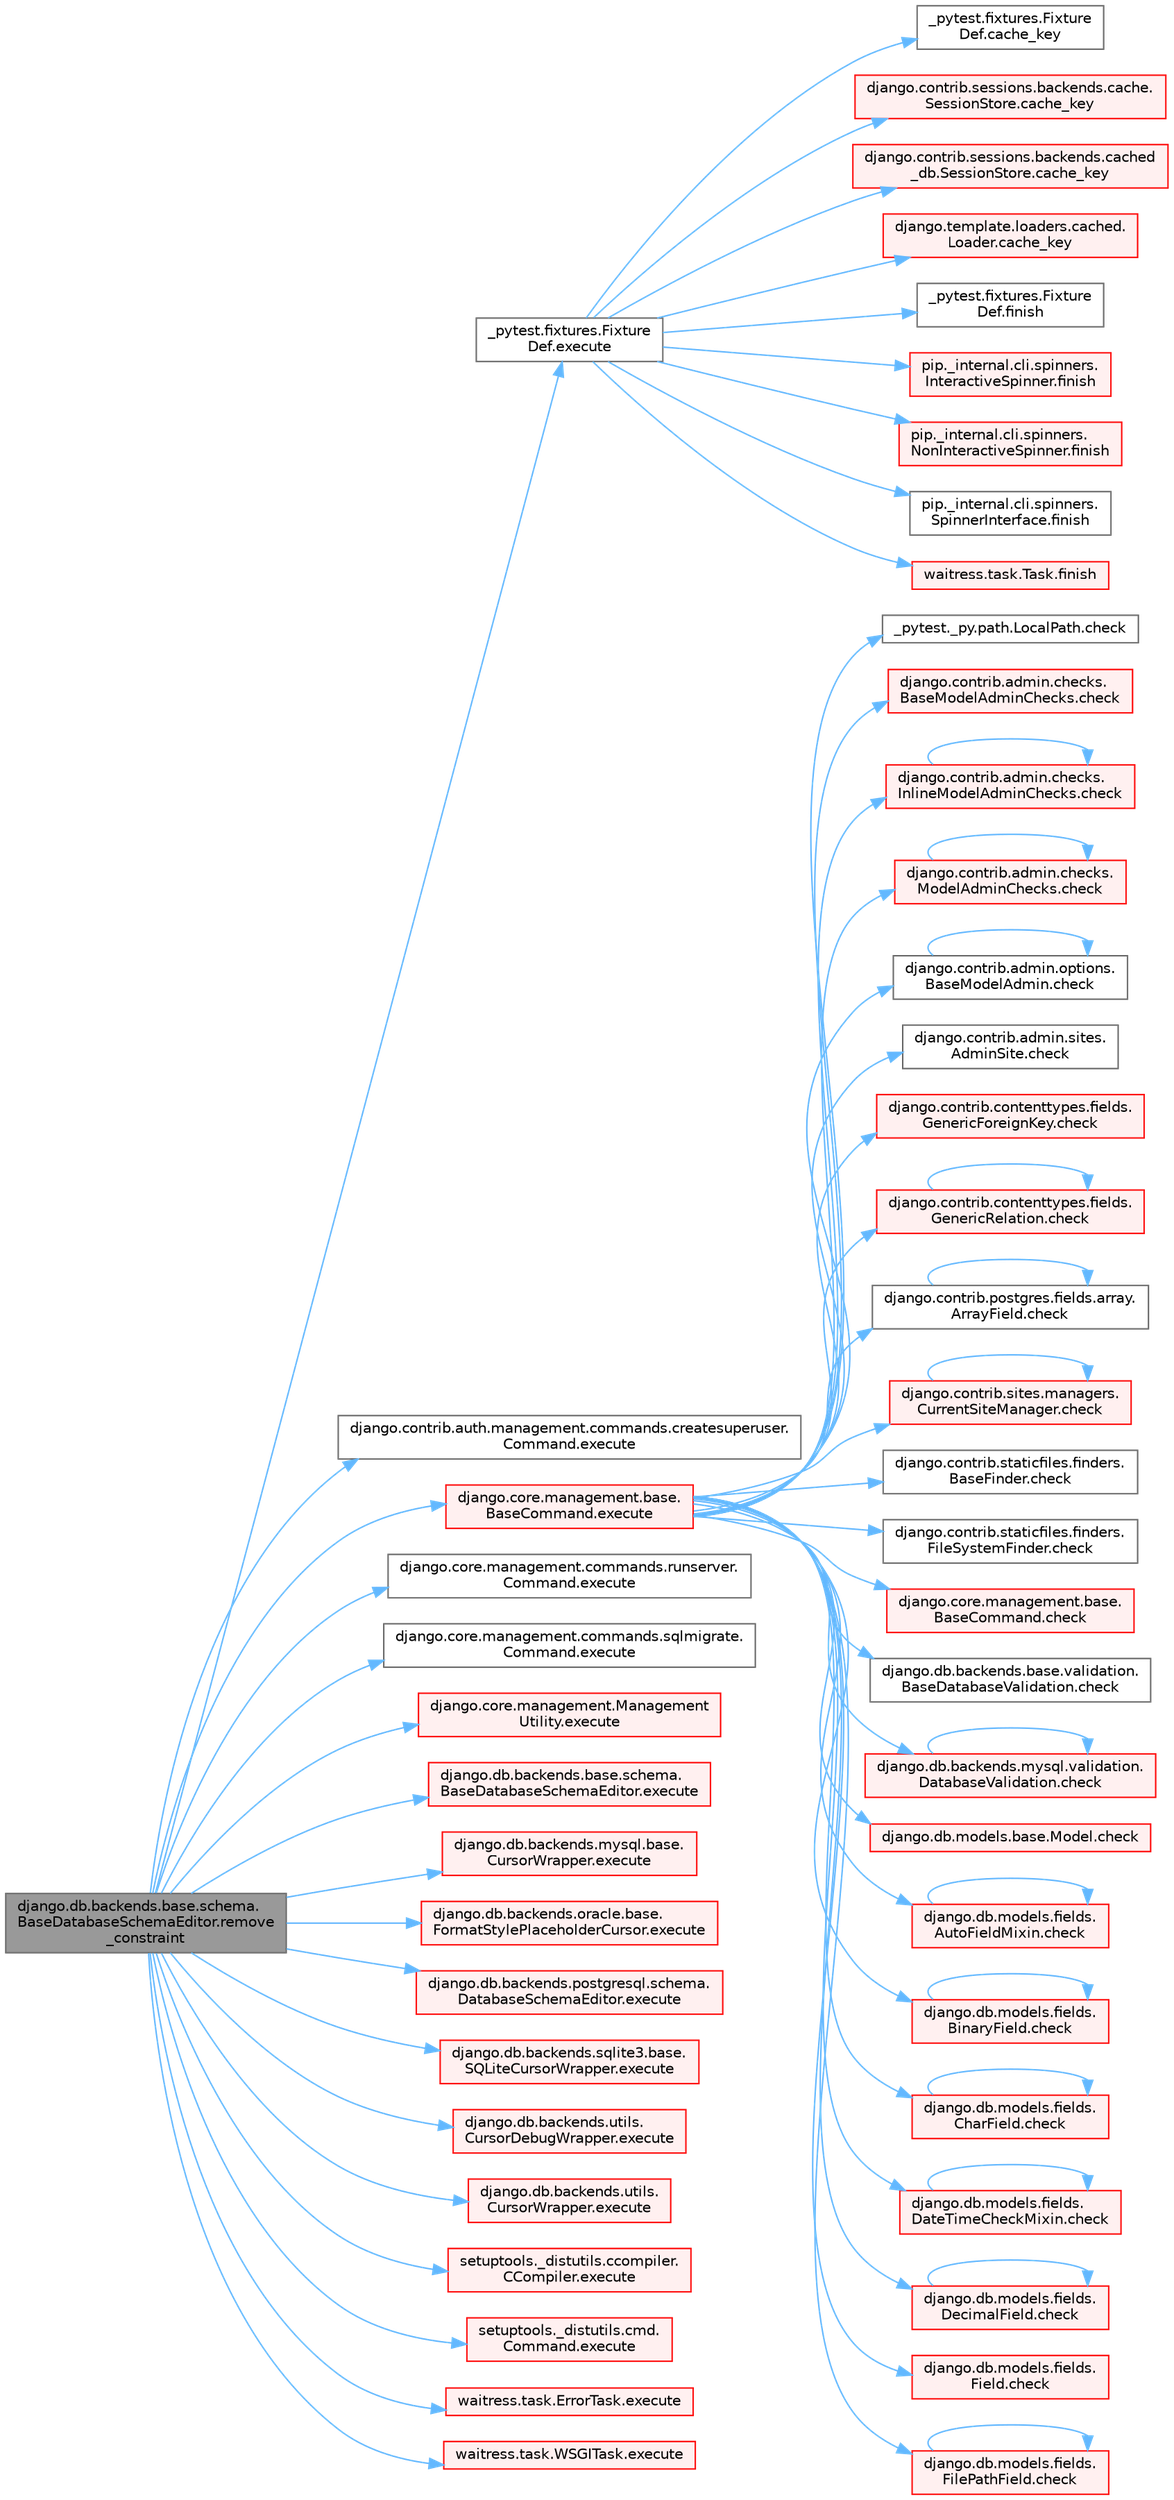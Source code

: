 digraph "django.db.backends.base.schema.BaseDatabaseSchemaEditor.remove_constraint"
{
 // LATEX_PDF_SIZE
  bgcolor="transparent";
  edge [fontname=Helvetica,fontsize=10,labelfontname=Helvetica,labelfontsize=10];
  node [fontname=Helvetica,fontsize=10,shape=box,height=0.2,width=0.4];
  rankdir="LR";
  Node1 [id="Node000001",label="django.db.backends.base.schema.\lBaseDatabaseSchemaEditor.remove\l_constraint",height=0.2,width=0.4,color="gray40", fillcolor="grey60", style="filled", fontcolor="black",tooltip=" "];
  Node1 -> Node2 [id="edge1_Node000001_Node000002",color="steelblue1",style="solid",tooltip=" "];
  Node2 [id="Node000002",label="_pytest.fixtures.Fixture\lDef.execute",height=0.2,width=0.4,color="grey40", fillcolor="white", style="filled",URL="$class__pytest_1_1fixtures_1_1_fixture_def.html#ac27e0caaadd6404ffc2715216b643993",tooltip=" "];
  Node2 -> Node3 [id="edge2_Node000002_Node000003",color="steelblue1",style="solid",tooltip=" "];
  Node3 [id="Node000003",label="_pytest.fixtures.Fixture\lDef.cache_key",height=0.2,width=0.4,color="grey40", fillcolor="white", style="filled",URL="$class__pytest_1_1fixtures_1_1_fixture_def.html#ad3f8a8a2b9cfb9282c8c3ddff700ccdd",tooltip=" "];
  Node2 -> Node4 [id="edge3_Node000002_Node000004",color="steelblue1",style="solid",tooltip=" "];
  Node4 [id="Node000004",label="django.contrib.sessions.backends.cache.\lSessionStore.cache_key",height=0.2,width=0.4,color="red", fillcolor="#FFF0F0", style="filled",URL="$classdjango_1_1contrib_1_1sessions_1_1backends_1_1cache_1_1_session_store.html#aaad1a2e0950477787b815baa4327f739",tooltip=" "];
  Node2 -> Node2883 [id="edge4_Node000002_Node002883",color="steelblue1",style="solid",tooltip=" "];
  Node2883 [id="Node002883",label="django.contrib.sessions.backends.cached\l_db.SessionStore.cache_key",height=0.2,width=0.4,color="red", fillcolor="#FFF0F0", style="filled",URL="$classdjango_1_1contrib_1_1sessions_1_1backends_1_1cached__db_1_1_session_store.html#a9fc2ec7b2fb96dbebea8592f2618eda0",tooltip=" "];
  Node2 -> Node2884 [id="edge5_Node000002_Node002884",color="steelblue1",style="solid",tooltip=" "];
  Node2884 [id="Node002884",label="django.template.loaders.cached.\lLoader.cache_key",height=0.2,width=0.4,color="red", fillcolor="#FFF0F0", style="filled",URL="$classdjango_1_1template_1_1loaders_1_1cached_1_1_loader.html#a85358b9120d3b332aad464ab17e92e0f",tooltip=" "];
  Node2 -> Node4519 [id="edge6_Node000002_Node004519",color="steelblue1",style="solid",tooltip=" "];
  Node4519 [id="Node004519",label="_pytest.fixtures.Fixture\lDef.finish",height=0.2,width=0.4,color="grey40", fillcolor="white", style="filled",URL="$class__pytest_1_1fixtures_1_1_fixture_def.html#adc58c655bc10cbc7203fd272fa72742a",tooltip=" "];
  Node2 -> Node4520 [id="edge7_Node000002_Node004520",color="steelblue1",style="solid",tooltip=" "];
  Node4520 [id="Node004520",label="pip._internal.cli.spinners.\lInteractiveSpinner.finish",height=0.2,width=0.4,color="red", fillcolor="#FFF0F0", style="filled",URL="$classpip_1_1__internal_1_1cli_1_1spinners_1_1_interactive_spinner.html#aa8e59d36acbf1a072233ae62dbea45d6",tooltip=" "];
  Node2 -> Node4521 [id="edge8_Node000002_Node004521",color="steelblue1",style="solid",tooltip=" "];
  Node4521 [id="Node004521",label="pip._internal.cli.spinners.\lNonInteractiveSpinner.finish",height=0.2,width=0.4,color="red", fillcolor="#FFF0F0", style="filled",URL="$classpip_1_1__internal_1_1cli_1_1spinners_1_1_non_interactive_spinner.html#ab9e9471a0386ea2534995b8542690626",tooltip=" "];
  Node2 -> Node4524 [id="edge9_Node000002_Node004524",color="steelblue1",style="solid",tooltip=" "];
  Node4524 [id="Node004524",label="pip._internal.cli.spinners.\lSpinnerInterface.finish",height=0.2,width=0.4,color="grey40", fillcolor="white", style="filled",URL="$classpip_1_1__internal_1_1cli_1_1spinners_1_1_spinner_interface.html#aa68c13d395603a63a6d129ff04f8e843",tooltip=" "];
  Node2 -> Node4525 [id="edge10_Node000002_Node004525",color="steelblue1",style="solid",tooltip=" "];
  Node4525 [id="Node004525",label="waitress.task.Task.finish",height=0.2,width=0.4,color="red", fillcolor="#FFF0F0", style="filled",URL="$classwaitress_1_1task_1_1_task.html#a1e94739ac27e14a159d0e17c6d3e54b2",tooltip=" "];
  Node1 -> Node3949 [id="edge11_Node000001_Node003949",color="steelblue1",style="solid",tooltip=" "];
  Node3949 [id="Node003949",label="django.contrib.auth.management.commands.createsuperuser.\lCommand.execute",height=0.2,width=0.4,color="grey40", fillcolor="white", style="filled",URL="$classdjango_1_1contrib_1_1auth_1_1management_1_1commands_1_1createsuperuser_1_1_command.html#a4dc8ad9953fcae01a4c61c32fe4c6540",tooltip=" "];
  Node1 -> Node3950 [id="edge12_Node000001_Node003950",color="steelblue1",style="solid",tooltip=" "];
  Node3950 [id="Node003950",label="django.core.management.base.\lBaseCommand.execute",height=0.2,width=0.4,color="red", fillcolor="#FFF0F0", style="filled",URL="$classdjango_1_1core_1_1management_1_1base_1_1_base_command.html#a5621c1fb51be6a2deff6777d90c25ee0",tooltip=" "];
  Node3950 -> Node10 [id="edge13_Node003950_Node000010",color="steelblue1",style="solid",tooltip=" "];
  Node10 [id="Node000010",label="_pytest._py.path.LocalPath.check",height=0.2,width=0.4,color="grey40", fillcolor="white", style="filled",URL="$class__pytest_1_1__py_1_1path_1_1_local_path.html#a4b987fb8998938ae4a5f4ed6aebf69ea",tooltip=" "];
  Node3950 -> Node11 [id="edge14_Node003950_Node000011",color="steelblue1",style="solid",tooltip=" "];
  Node11 [id="Node000011",label="django.contrib.admin.checks.\lBaseModelAdminChecks.check",height=0.2,width=0.4,color="red", fillcolor="#FFF0F0", style="filled",URL="$classdjango_1_1contrib_1_1admin_1_1checks_1_1_base_model_admin_checks.html#a11595bf2b8d59e96fee553e518494d6d",tooltip=" "];
  Node3950 -> Node44 [id="edge15_Node003950_Node000044",color="steelblue1",style="solid",tooltip=" "];
  Node44 [id="Node000044",label="django.contrib.admin.checks.\lInlineModelAdminChecks.check",height=0.2,width=0.4,color="red", fillcolor="#FFF0F0", style="filled",URL="$classdjango_1_1contrib_1_1admin_1_1checks_1_1_inline_model_admin_checks.html#acdf096659f73e5facb970e774e61f7cc",tooltip=" "];
  Node44 -> Node44 [id="edge16_Node000044_Node000044",color="steelblue1",style="solid",tooltip=" "];
  Node3950 -> Node53 [id="edge17_Node003950_Node000053",color="steelblue1",style="solid",tooltip=" "];
  Node53 [id="Node000053",label="django.contrib.admin.checks.\lModelAdminChecks.check",height=0.2,width=0.4,color="red", fillcolor="#FFF0F0", style="filled",URL="$classdjango_1_1contrib_1_1admin_1_1checks_1_1_model_admin_checks.html#afedbd9df38a2915eb0a5a9cea0731bc3",tooltip=" "];
  Node53 -> Node53 [id="edge18_Node000053_Node000053",color="steelblue1",style="solid",tooltip=" "];
  Node3950 -> Node73 [id="edge19_Node003950_Node000073",color="steelblue1",style="solid",tooltip=" "];
  Node73 [id="Node000073",label="django.contrib.admin.options.\lBaseModelAdmin.check",height=0.2,width=0.4,color="grey40", fillcolor="white", style="filled",URL="$classdjango_1_1contrib_1_1admin_1_1options_1_1_base_model_admin.html#af32f399c528a3e552e7518976cc41a5b",tooltip=" "];
  Node73 -> Node73 [id="edge20_Node000073_Node000073",color="steelblue1",style="solid",tooltip=" "];
  Node3950 -> Node74 [id="edge21_Node003950_Node000074",color="steelblue1",style="solid",tooltip=" "];
  Node74 [id="Node000074",label="django.contrib.admin.sites.\lAdminSite.check",height=0.2,width=0.4,color="grey40", fillcolor="white", style="filled",URL="$classdjango_1_1contrib_1_1admin_1_1sites_1_1_admin_site.html#aefedadd8ec4a978001a8182443f0a75e",tooltip=" "];
  Node3950 -> Node75 [id="edge22_Node003950_Node000075",color="steelblue1",style="solid",tooltip=" "];
  Node75 [id="Node000075",label="django.contrib.contenttypes.fields.\lGenericForeignKey.check",height=0.2,width=0.4,color="red", fillcolor="#FFF0F0", style="filled",URL="$classdjango_1_1contrib_1_1contenttypes_1_1fields_1_1_generic_foreign_key.html#a825d4540a94bc23ef0ce2a03f4ddb7fc",tooltip=" "];
  Node3950 -> Node787 [id="edge23_Node003950_Node000787",color="steelblue1",style="solid",tooltip=" "];
  Node787 [id="Node000787",label="django.contrib.contenttypes.fields.\lGenericRelation.check",height=0.2,width=0.4,color="red", fillcolor="#FFF0F0", style="filled",URL="$classdjango_1_1contrib_1_1contenttypes_1_1fields_1_1_generic_relation.html#a45d009ec3d4930825210c7ec1bc16cac",tooltip=" "];
  Node787 -> Node787 [id="edge24_Node000787_Node000787",color="steelblue1",style="solid",tooltip=" "];
  Node3950 -> Node791 [id="edge25_Node003950_Node000791",color="steelblue1",style="solid",tooltip=" "];
  Node791 [id="Node000791",label="django.contrib.postgres.fields.array.\lArrayField.check",height=0.2,width=0.4,color="grey40", fillcolor="white", style="filled",URL="$classdjango_1_1contrib_1_1postgres_1_1fields_1_1array_1_1_array_field.html#a3bfc183c9c8aad5ba35799fd720e9105",tooltip=" "];
  Node791 -> Node791 [id="edge26_Node000791_Node000791",color="steelblue1",style="solid",tooltip=" "];
  Node3950 -> Node792 [id="edge27_Node003950_Node000792",color="steelblue1",style="solid",tooltip=" "];
  Node792 [id="Node000792",label="django.contrib.sites.managers.\lCurrentSiteManager.check",height=0.2,width=0.4,color="red", fillcolor="#FFF0F0", style="filled",URL="$classdjango_1_1contrib_1_1sites_1_1managers_1_1_current_site_manager.html#a24104e33647bb4f4a78f9a3b6f815248",tooltip=" "];
  Node792 -> Node792 [id="edge28_Node000792_Node000792",color="steelblue1",style="solid",tooltip=" "];
  Node3950 -> Node2160 [id="edge29_Node003950_Node002160",color="steelblue1",style="solid",tooltip=" "];
  Node2160 [id="Node002160",label="django.contrib.staticfiles.finders.\lBaseFinder.check",height=0.2,width=0.4,color="grey40", fillcolor="white", style="filled",URL="$classdjango_1_1contrib_1_1staticfiles_1_1finders_1_1_base_finder.html#ab92c4f7950eea18b75fdb93463b0d29d",tooltip=" "];
  Node3950 -> Node2161 [id="edge30_Node003950_Node002161",color="steelblue1",style="solid",tooltip=" "];
  Node2161 [id="Node002161",label="django.contrib.staticfiles.finders.\lFileSystemFinder.check",height=0.2,width=0.4,color="grey40", fillcolor="white", style="filled",URL="$classdjango_1_1contrib_1_1staticfiles_1_1finders_1_1_file_system_finder.html#a709eac9ec46c5e67a0ba159b658dc15a",tooltip=" "];
  Node3950 -> Node2162 [id="edge31_Node003950_Node002162",color="steelblue1",style="solid",tooltip=" "];
  Node2162 [id="Node002162",label="django.core.management.base.\lBaseCommand.check",height=0.2,width=0.4,color="red", fillcolor="#FFF0F0", style="filled",URL="$classdjango_1_1core_1_1management_1_1base_1_1_base_command.html#a0ff1b562b3f6e68600b828fce3cf09b6",tooltip=" "];
  Node3950 -> Node2163 [id="edge32_Node003950_Node002163",color="steelblue1",style="solid",tooltip=" "];
  Node2163 [id="Node002163",label="django.db.backends.base.validation.\lBaseDatabaseValidation.check",height=0.2,width=0.4,color="grey40", fillcolor="white", style="filled",URL="$classdjango_1_1db_1_1backends_1_1base_1_1validation_1_1_base_database_validation.html#aba603612877c7a309dad634f434bf751",tooltip=" "];
  Node3950 -> Node2164 [id="edge33_Node003950_Node002164",color="steelblue1",style="solid",tooltip=" "];
  Node2164 [id="Node002164",label="django.db.backends.mysql.validation.\lDatabaseValidation.check",height=0.2,width=0.4,color="red", fillcolor="#FFF0F0", style="filled",URL="$classdjango_1_1db_1_1backends_1_1mysql_1_1validation_1_1_database_validation.html#ae97ac90b3d18457f080c5eb1c0412d88",tooltip=" "];
  Node2164 -> Node2164 [id="edge34_Node002164_Node002164",color="steelblue1",style="solid",tooltip=" "];
  Node3950 -> Node2166 [id="edge35_Node003950_Node002166",color="steelblue1",style="solid",tooltip=" "];
  Node2166 [id="Node002166",label="django.db.models.base.Model.check",height=0.2,width=0.4,color="red", fillcolor="#FFF0F0", style="filled",URL="$classdjango_1_1db_1_1models_1_1base_1_1_model.html#ab2d7ad77a925236e80619ead6c3d7f4b",tooltip=" "];
  Node3950 -> Node2186 [id="edge36_Node003950_Node002186",color="steelblue1",style="solid",tooltip=" "];
  Node2186 [id="Node002186",label="django.db.models.fields.\lAutoFieldMixin.check",height=0.2,width=0.4,color="red", fillcolor="#FFF0F0", style="filled",URL="$classdjango_1_1db_1_1models_1_1fields_1_1_auto_field_mixin.html#a85eb07224cb0ac2d36fbd60bca546bef",tooltip=" "];
  Node2186 -> Node2186 [id="edge37_Node002186_Node002186",color="steelblue1",style="solid",tooltip=" "];
  Node3950 -> Node2189 [id="edge38_Node003950_Node002189",color="steelblue1",style="solid",tooltip=" "];
  Node2189 [id="Node002189",label="django.db.models.fields.\lBinaryField.check",height=0.2,width=0.4,color="red", fillcolor="#FFF0F0", style="filled",URL="$classdjango_1_1db_1_1models_1_1fields_1_1_binary_field.html#a51c981fa6aa2a2e1d4efcfa766673646",tooltip=" "];
  Node2189 -> Node2189 [id="edge39_Node002189_Node002189",color="steelblue1",style="solid",tooltip=" "];
  Node3950 -> Node2191 [id="edge40_Node003950_Node002191",color="steelblue1",style="solid",tooltip=" "];
  Node2191 [id="Node002191",label="django.db.models.fields.\lCharField.check",height=0.2,width=0.4,color="red", fillcolor="#FFF0F0", style="filled",URL="$classdjango_1_1db_1_1models_1_1fields_1_1_char_field.html#a0eb18a4df8ce40930eb724339c6441b0",tooltip=" "];
  Node2191 -> Node2191 [id="edge41_Node002191_Node002191",color="steelblue1",style="solid",tooltip=" "];
  Node3950 -> Node2195 [id="edge42_Node003950_Node002195",color="steelblue1",style="solid",tooltip=" "];
  Node2195 [id="Node002195",label="django.db.models.fields.\lDateTimeCheckMixin.check",height=0.2,width=0.4,color="red", fillcolor="#FFF0F0", style="filled",URL="$classdjango_1_1db_1_1models_1_1fields_1_1_date_time_check_mixin.html#ab7287b8bf80b28f6f50dec25d9a67a3a",tooltip=" "];
  Node2195 -> Node2195 [id="edge43_Node002195_Node002195",color="steelblue1",style="solid",tooltip=" "];
  Node3950 -> Node2205 [id="edge44_Node003950_Node002205",color="steelblue1",style="solid",tooltip=" "];
  Node2205 [id="Node002205",label="django.db.models.fields.\lDecimalField.check",height=0.2,width=0.4,color="red", fillcolor="#FFF0F0", style="filled",URL="$classdjango_1_1db_1_1models_1_1fields_1_1_decimal_field.html#ab3ffc1695661a8734c24c28af00b6069",tooltip=" "];
  Node2205 -> Node2205 [id="edge45_Node002205_Node002205",color="steelblue1",style="solid",tooltip=" "];
  Node3950 -> Node2209 [id="edge46_Node003950_Node002209",color="steelblue1",style="solid",tooltip=" "];
  Node2209 [id="Node002209",label="django.db.models.fields.\lField.check",height=0.2,width=0.4,color="red", fillcolor="#FFF0F0", style="filled",URL="$classdjango_1_1db_1_1models_1_1fields_1_1_field.html#ad2ebd34e73f0b1ff16ba6b6f155633ac",tooltip=" "];
  Node3950 -> Node2222 [id="edge47_Node003950_Node002222",color="steelblue1",style="solid",tooltip=" "];
  Node2222 [id="Node002222",label="django.db.models.fields.\lFilePathField.check",height=0.2,width=0.4,color="red", fillcolor="#FFF0F0", style="filled",URL="$classdjango_1_1db_1_1models_1_1fields_1_1_file_path_field.html#acc2e0785469b1e3140219b0c9a195afb",tooltip=" "];
  Node2222 -> Node2222 [id="edge48_Node002222_Node002222",color="steelblue1",style="solid",tooltip=" "];
  Node1 -> Node3952 [id="edge49_Node000001_Node003952",color="steelblue1",style="solid",tooltip=" "];
  Node3952 [id="Node003952",label="django.core.management.commands.runserver.\lCommand.execute",height=0.2,width=0.4,color="grey40", fillcolor="white", style="filled",URL="$classdjango_1_1core_1_1management_1_1commands_1_1runserver_1_1_command.html#a86b4bdbf596d9f612125e143148d9919",tooltip=" "];
  Node1 -> Node3953 [id="edge50_Node000001_Node003953",color="steelblue1",style="solid",tooltip=" "];
  Node3953 [id="Node003953",label="django.core.management.commands.sqlmigrate.\lCommand.execute",height=0.2,width=0.4,color="grey40", fillcolor="white", style="filled",URL="$classdjango_1_1core_1_1management_1_1commands_1_1sqlmigrate_1_1_command.html#ad47c65d3d4820430ce43bb5f2086789d",tooltip=" "];
  Node1 -> Node3954 [id="edge51_Node000001_Node003954",color="steelblue1",style="solid",tooltip=" "];
  Node3954 [id="Node003954",label="django.core.management.Management\lUtility.execute",height=0.2,width=0.4,color="red", fillcolor="#FFF0F0", style="filled",URL="$classdjango_1_1core_1_1management_1_1_management_utility.html#ab2752203019f6a6274c55e096770c008",tooltip=" "];
  Node1 -> Node3962 [id="edge52_Node000001_Node003962",color="steelblue1",style="solid",tooltip=" "];
  Node3962 [id="Node003962",label="django.db.backends.base.schema.\lBaseDatabaseSchemaEditor.execute",height=0.2,width=0.4,color="red", fillcolor="#FFF0F0", style="filled",URL="$classdjango_1_1db_1_1backends_1_1base_1_1schema_1_1_base_database_schema_editor.html#a964d07b6ba94dc1698e896feeeb57353",tooltip=" "];
  Node1 -> Node3965 [id="edge53_Node000001_Node003965",color="steelblue1",style="solid",tooltip=" "];
  Node3965 [id="Node003965",label="django.db.backends.mysql.base.\lCursorWrapper.execute",height=0.2,width=0.4,color="red", fillcolor="#FFF0F0", style="filled",URL="$classdjango_1_1db_1_1backends_1_1mysql_1_1base_1_1_cursor_wrapper.html#a6b2d41b73d7c215224f1e994aad6ad60",tooltip=" "];
  Node1 -> Node3966 [id="edge54_Node000001_Node003966",color="steelblue1",style="solid",tooltip=" "];
  Node3966 [id="Node003966",label="django.db.backends.oracle.base.\lFormatStylePlaceholderCursor.execute",height=0.2,width=0.4,color="red", fillcolor="#FFF0F0", style="filled",URL="$classdjango_1_1db_1_1backends_1_1oracle_1_1base_1_1_format_style_placeholder_cursor.html#a0717bdbea59134a88e5f10399c33a251",tooltip=" "];
  Node1 -> Node3972 [id="edge55_Node000001_Node003972",color="steelblue1",style="solid",tooltip=" "];
  Node3972 [id="Node003972",label="django.db.backends.postgresql.schema.\lDatabaseSchemaEditor.execute",height=0.2,width=0.4,color="red", fillcolor="#FFF0F0", style="filled",URL="$classdjango_1_1db_1_1backends_1_1postgresql_1_1schema_1_1_database_schema_editor.html#afe7e39d1fd0ac2c6216f90295b9382ae",tooltip=" "];
  Node1 -> Node3973 [id="edge56_Node000001_Node003973",color="steelblue1",style="solid",tooltip=" "];
  Node3973 [id="Node003973",label="django.db.backends.sqlite3.base.\lSQLiteCursorWrapper.execute",height=0.2,width=0.4,color="red", fillcolor="#FFF0F0", style="filled",URL="$classdjango_1_1db_1_1backends_1_1sqlite3_1_1base_1_1_s_q_lite_cursor_wrapper.html#a41115eb3813040514a6c6c7111aa0b57",tooltip=" "];
  Node1 -> Node3975 [id="edge57_Node000001_Node003975",color="steelblue1",style="solid",tooltip=" "];
  Node3975 [id="Node003975",label="django.db.backends.utils.\lCursorDebugWrapper.execute",height=0.2,width=0.4,color="red", fillcolor="#FFF0F0", style="filled",URL="$classdjango_1_1db_1_1backends_1_1utils_1_1_cursor_debug_wrapper.html#af0443013785fceb3f05b38198a71ca3f",tooltip=" "];
  Node1 -> Node3976 [id="edge58_Node000001_Node003976",color="steelblue1",style="solid",tooltip=" "];
  Node3976 [id="Node003976",label="django.db.backends.utils.\lCursorWrapper.execute",height=0.2,width=0.4,color="red", fillcolor="#FFF0F0", style="filled",URL="$classdjango_1_1db_1_1backends_1_1utils_1_1_cursor_wrapper.html#a7d0bc9b6584c9fee961505e1d460547c",tooltip=" "];
  Node1 -> Node3979 [id="edge59_Node000001_Node003979",color="steelblue1",style="solid",tooltip=" "];
  Node3979 [id="Node003979",label="setuptools._distutils.ccompiler.\lCCompiler.execute",height=0.2,width=0.4,color="red", fillcolor="#FFF0F0", style="filled",URL="$classsetuptools_1_1__distutils_1_1ccompiler_1_1_c_compiler.html#a726dd6c4cc45b2077fa6bc43dc8fe60e",tooltip=" "];
  Node1 -> Node3980 [id="edge60_Node000001_Node003980",color="steelblue1",style="solid",tooltip=" "];
  Node3980 [id="Node003980",label="setuptools._distutils.cmd.\lCommand.execute",height=0.2,width=0.4,color="red", fillcolor="#FFF0F0", style="filled",URL="$classsetuptools_1_1__distutils_1_1cmd_1_1_command.html#a371b567539d5bc0e2a134bf361e97b38",tooltip=" "];
  Node1 -> Node3981 [id="edge61_Node000001_Node003981",color="steelblue1",style="solid",tooltip=" "];
  Node3981 [id="Node003981",label="waitress.task.ErrorTask.execute",height=0.2,width=0.4,color="red", fillcolor="#FFF0F0", style="filled",URL="$classwaitress_1_1task_1_1_error_task.html#ad5c6d14c13ba3d33e82b1b138e634bb0",tooltip=" "];
  Node1 -> Node3982 [id="edge62_Node000001_Node003982",color="steelblue1",style="solid",tooltip=" "];
  Node3982 [id="Node003982",label="waitress.task.WSGITask.execute",height=0.2,width=0.4,color="red", fillcolor="#FFF0F0", style="filled",URL="$classwaitress_1_1task_1_1_w_s_g_i_task.html#ac677ac1c03116dfa724298750580883b",tooltip=" "];
}
